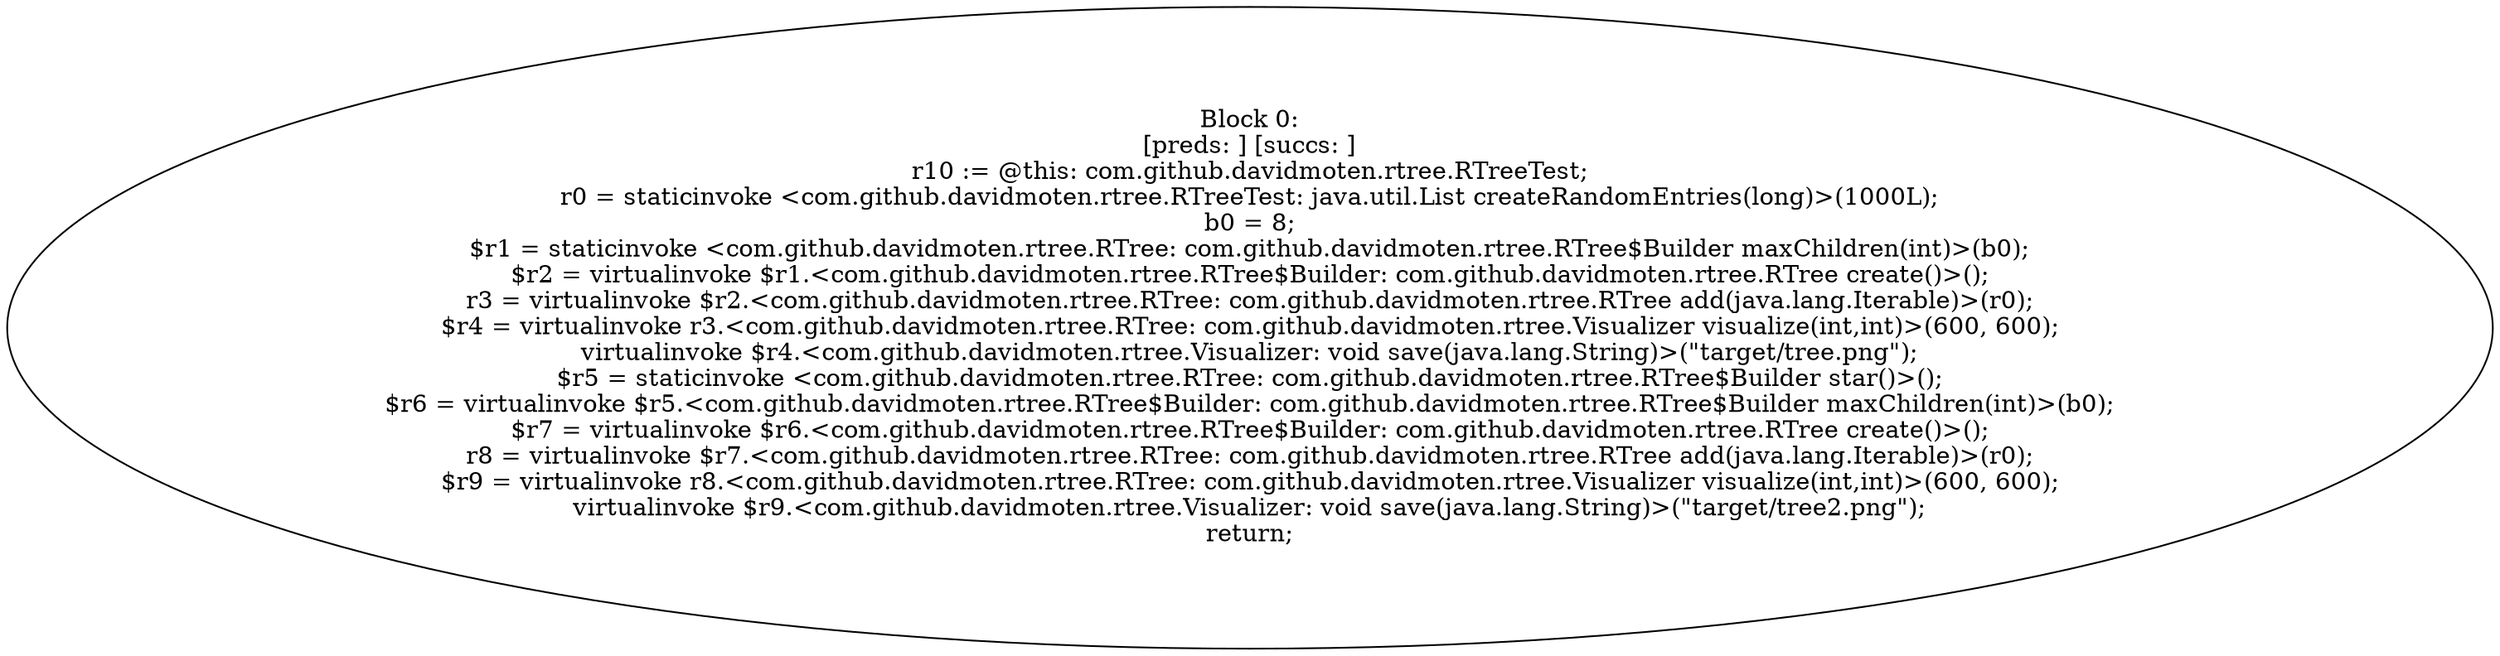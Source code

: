 digraph "unitGraph" {
    "Block 0:
[preds: ] [succs: ]
r10 := @this: com.github.davidmoten.rtree.RTreeTest;
r0 = staticinvoke <com.github.davidmoten.rtree.RTreeTest: java.util.List createRandomEntries(long)>(1000L);
b0 = 8;
$r1 = staticinvoke <com.github.davidmoten.rtree.RTree: com.github.davidmoten.rtree.RTree$Builder maxChildren(int)>(b0);
$r2 = virtualinvoke $r1.<com.github.davidmoten.rtree.RTree$Builder: com.github.davidmoten.rtree.RTree create()>();
r3 = virtualinvoke $r2.<com.github.davidmoten.rtree.RTree: com.github.davidmoten.rtree.RTree add(java.lang.Iterable)>(r0);
$r4 = virtualinvoke r3.<com.github.davidmoten.rtree.RTree: com.github.davidmoten.rtree.Visualizer visualize(int,int)>(600, 600);
virtualinvoke $r4.<com.github.davidmoten.rtree.Visualizer: void save(java.lang.String)>(\"target/tree.png\");
$r5 = staticinvoke <com.github.davidmoten.rtree.RTree: com.github.davidmoten.rtree.RTree$Builder star()>();
$r6 = virtualinvoke $r5.<com.github.davidmoten.rtree.RTree$Builder: com.github.davidmoten.rtree.RTree$Builder maxChildren(int)>(b0);
$r7 = virtualinvoke $r6.<com.github.davidmoten.rtree.RTree$Builder: com.github.davidmoten.rtree.RTree create()>();
r8 = virtualinvoke $r7.<com.github.davidmoten.rtree.RTree: com.github.davidmoten.rtree.RTree add(java.lang.Iterable)>(r0);
$r9 = virtualinvoke r8.<com.github.davidmoten.rtree.RTree: com.github.davidmoten.rtree.Visualizer visualize(int,int)>(600, 600);
virtualinvoke $r9.<com.github.davidmoten.rtree.Visualizer: void save(java.lang.String)>(\"target/tree2.png\");
return;
"
}
